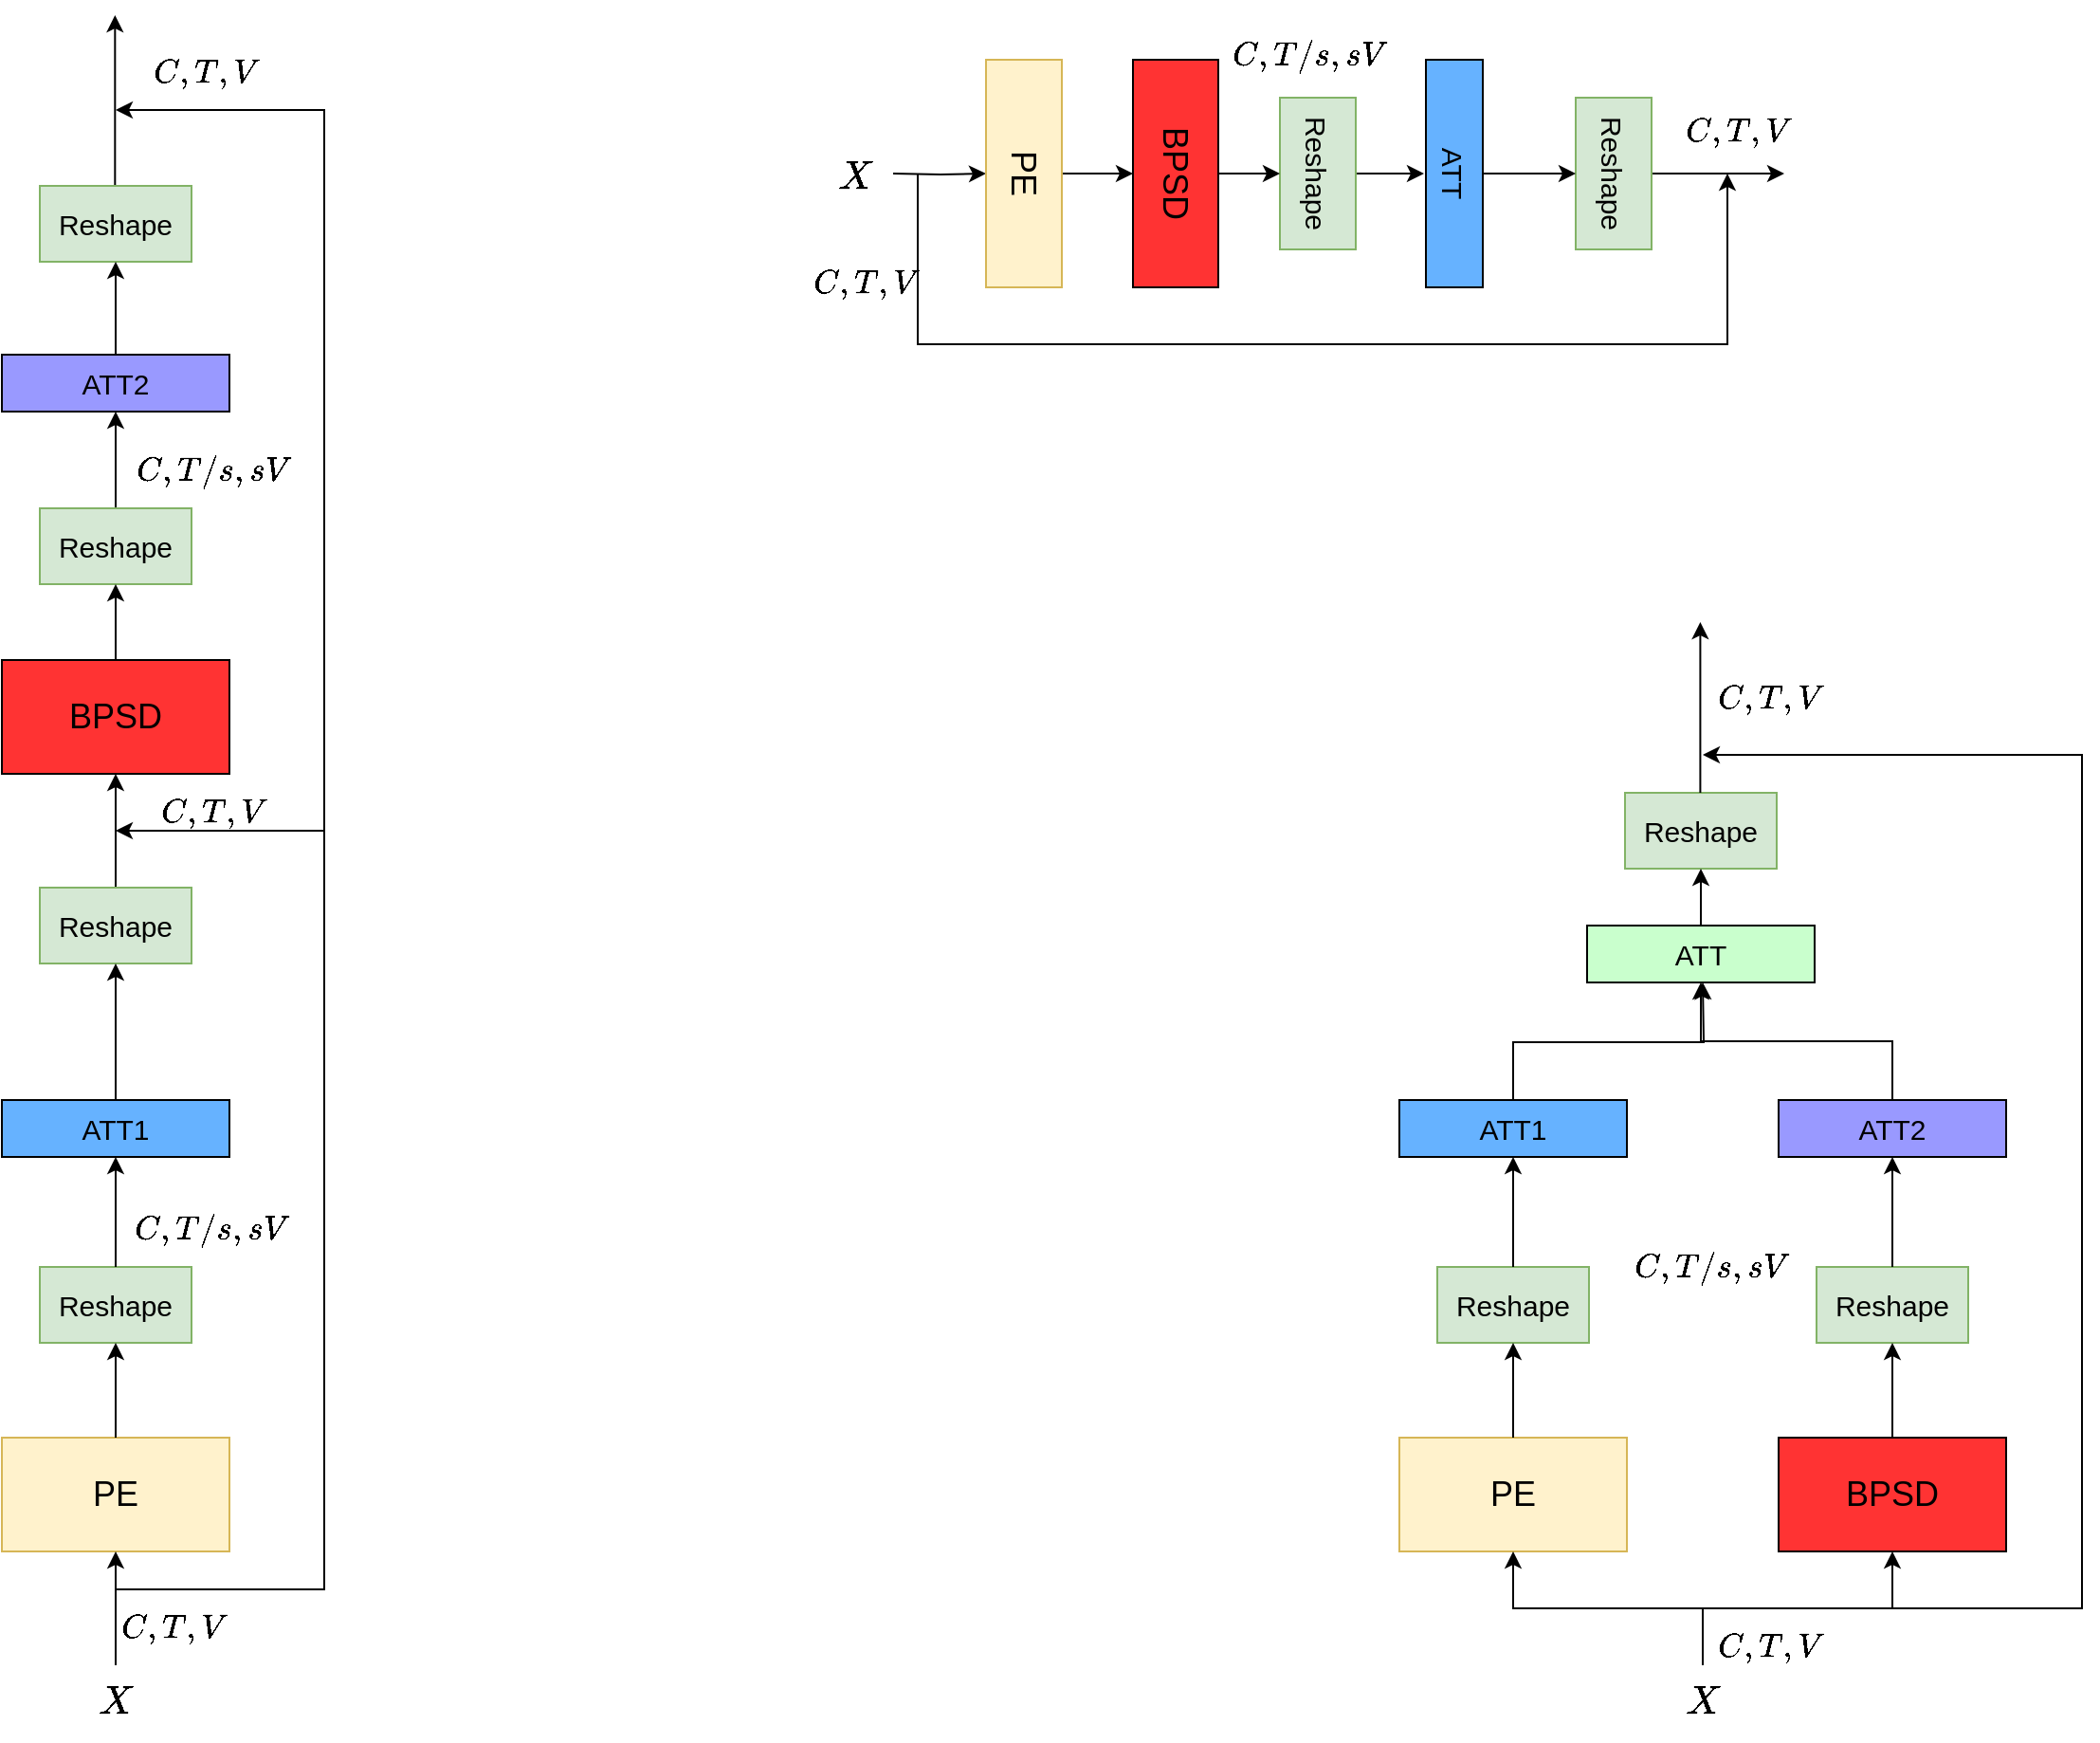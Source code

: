 <mxfile version="20.8.8" type="github">
  <diagram name="第 1 页" id="2OtK2I9S_7ce7mAN8M0d">
    <mxGraphModel dx="1509" dy="1973" grid="1" gridSize="10" guides="1" tooltips="1" connect="1" arrows="1" fold="1" page="1" pageScale="1" pageWidth="827" pageHeight="1169" math="1" shadow="0">
      <root>
        <mxCell id="0" />
        <mxCell id="1" parent="0" />
        <mxCell id="V5P2jXgz8SeRun-mOYAe-91" value="" style="group" vertex="1" connectable="0" parent="1">
          <mxGeometry x="500" y="-469" width="550" height="172.5" as="geometry" />
        </mxCell>
        <mxCell id="V5P2jXgz8SeRun-mOYAe-57" value="" style="edgeStyle=orthogonalEdgeStyle;rounded=0;orthogonalLoop=1;jettySize=auto;html=1;fontSize=18;entryX=0.5;entryY=1;entryDx=0;entryDy=0;" edge="1" parent="V5P2jXgz8SeRun-mOYAe-91" target="V5P2jXgz8SeRun-mOYAe-63">
          <mxGeometry relative="1" as="geometry">
            <mxPoint x="60" y="82.5" as="sourcePoint" />
            <mxPoint x="154" y="82.5" as="targetPoint" />
          </mxGeometry>
        </mxCell>
        <mxCell id="V5P2jXgz8SeRun-mOYAe-55" value="" style="endArrow=classic;html=1;rounded=0;fontSize=18;" edge="1" parent="V5P2jXgz8SeRun-mOYAe-91">
          <mxGeometry width="50" height="50" relative="1" as="geometry">
            <mxPoint x="73" y="82.5" as="sourcePoint" />
            <mxPoint x="500" y="82.5" as="targetPoint" />
            <Array as="points">
              <mxPoint x="73" y="172.5" />
              <mxPoint x="240" y="172.5" />
              <mxPoint x="500" y="172.5" />
            </Array>
          </mxGeometry>
        </mxCell>
        <mxCell id="V5P2jXgz8SeRun-mOYAe-83" style="edgeStyle=orthogonalEdgeStyle;rounded=0;orthogonalLoop=1;jettySize=auto;html=1;fontSize=15;" edge="1" parent="V5P2jXgz8SeRun-mOYAe-91" source="V5P2jXgz8SeRun-mOYAe-60">
          <mxGeometry relative="1" as="geometry">
            <mxPoint x="340" y="82.5" as="targetPoint" />
          </mxGeometry>
        </mxCell>
        <mxCell id="V5P2jXgz8SeRun-mOYAe-60" value="&lt;font style=&quot;font-size: 15px;&quot;&gt;Reshape&lt;/font&gt;" style="rounded=0;whiteSpace=wrap;html=1;rotation=90;fillColor=#d5e8d4;strokeColor=#82b366;" vertex="1" parent="V5P2jXgz8SeRun-mOYAe-91">
          <mxGeometry x="244" y="62.5" width="80" height="40" as="geometry" />
        </mxCell>
        <mxCell id="V5P2jXgz8SeRun-mOYAe-71" style="edgeStyle=orthogonalEdgeStyle;rounded=0;orthogonalLoop=1;jettySize=auto;html=1;fontSize=18;" edge="1" parent="V5P2jXgz8SeRun-mOYAe-91" source="V5P2jXgz8SeRun-mOYAe-61">
          <mxGeometry relative="1" as="geometry">
            <mxPoint x="530" y="82.5" as="targetPoint" />
          </mxGeometry>
        </mxCell>
        <mxCell id="V5P2jXgz8SeRun-mOYAe-61" value="&lt;font style=&quot;font-size: 15px;&quot;&gt;Reshape&lt;/font&gt;" style="rounded=0;whiteSpace=wrap;html=1;rotation=90;fillColor=#d5e8d4;strokeColor=#82b366;" vertex="1" parent="V5P2jXgz8SeRun-mOYAe-91">
          <mxGeometry x="400" y="62.5" width="80" height="40" as="geometry" />
        </mxCell>
        <mxCell id="V5P2jXgz8SeRun-mOYAe-82" style="edgeStyle=orthogonalEdgeStyle;rounded=0;orthogonalLoop=1;jettySize=auto;html=1;entryX=0.5;entryY=1;entryDx=0;entryDy=0;fontSize=15;" edge="1" parent="V5P2jXgz8SeRun-mOYAe-91" source="V5P2jXgz8SeRun-mOYAe-62" target="V5P2jXgz8SeRun-mOYAe-60">
          <mxGeometry relative="1" as="geometry" />
        </mxCell>
        <mxCell id="V5P2jXgz8SeRun-mOYAe-62" value="&lt;font style=&quot;font-size: 18px;&quot;&gt;BPSD&lt;/font&gt;" style="rounded=0;whiteSpace=wrap;html=1;rotation=90;fillColor=#FF3333;" vertex="1" parent="V5P2jXgz8SeRun-mOYAe-91">
          <mxGeometry x="149" y="60" width="120" height="45" as="geometry" />
        </mxCell>
        <mxCell id="V5P2jXgz8SeRun-mOYAe-64" style="edgeStyle=orthogonalEdgeStyle;rounded=0;orthogonalLoop=1;jettySize=auto;html=1;entryX=0.5;entryY=1;entryDx=0;entryDy=0;fontSize=18;" edge="1" parent="V5P2jXgz8SeRun-mOYAe-91" source="V5P2jXgz8SeRun-mOYAe-63" target="V5P2jXgz8SeRun-mOYAe-62">
          <mxGeometry relative="1" as="geometry" />
        </mxCell>
        <mxCell id="V5P2jXgz8SeRun-mOYAe-63" value="&lt;font style=&quot;font-size: 18px;&quot;&gt;PE&lt;/font&gt;" style="rounded=0;whiteSpace=wrap;html=1;rotation=90;fillColor=#fff2cc;strokeColor=#d6b656;" vertex="1" parent="V5P2jXgz8SeRun-mOYAe-91">
          <mxGeometry x="69" y="62.5" width="120" height="40" as="geometry" />
        </mxCell>
        <mxCell id="V5P2jXgz8SeRun-mOYAe-69" style="edgeStyle=orthogonalEdgeStyle;rounded=0;orthogonalLoop=1;jettySize=auto;html=1;entryX=0.5;entryY=1;entryDx=0;entryDy=0;fontSize=18;" edge="1" parent="V5P2jXgz8SeRun-mOYAe-91" source="V5P2jXgz8SeRun-mOYAe-65" target="V5P2jXgz8SeRun-mOYAe-61">
          <mxGeometry relative="1" as="geometry" />
        </mxCell>
        <mxCell id="V5P2jXgz8SeRun-mOYAe-65" value="&lt;font style=&quot;font-size: 15px;&quot;&gt;ATT&lt;/font&gt;" style="rounded=0;whiteSpace=wrap;html=1;rotation=90;fillColor=#66B2FF;" vertex="1" parent="V5P2jXgz8SeRun-mOYAe-91">
          <mxGeometry x="296" y="67.5" width="120" height="30" as="geometry" />
        </mxCell>
        <mxCell id="V5P2jXgz8SeRun-mOYAe-75" value="&lt;span style=&quot;font-size: 15px;&quot;&gt;$$C,T,V$$&lt;/span&gt;" style="text;html=1;align=center;verticalAlign=middle;resizable=0;points=[];autosize=1;strokeColor=none;fillColor=none;fontSize=18;" vertex="1" parent="V5P2jXgz8SeRun-mOYAe-91">
          <mxGeometry y="120" width="90" height="40" as="geometry" />
        </mxCell>
        <mxCell id="V5P2jXgz8SeRun-mOYAe-84" value="&lt;span style=&quot;font-size: 15px;&quot;&gt;$$C,T/s,sV$$&lt;/span&gt;" style="text;html=1;align=center;verticalAlign=middle;resizable=0;points=[];autosize=1;strokeColor=none;fillColor=none;fontSize=18;" vertex="1" parent="V5P2jXgz8SeRun-mOYAe-91">
          <mxGeometry x="224" width="110" height="40" as="geometry" />
        </mxCell>
        <mxCell id="V5P2jXgz8SeRun-mOYAe-86" value="&lt;span style=&quot;font-size: 15px;&quot;&gt;$$C,T,V$$&lt;/span&gt;" style="text;html=1;align=center;verticalAlign=middle;resizable=0;points=[];autosize=1;strokeColor=none;fillColor=none;fontSize=18;" vertex="1" parent="V5P2jXgz8SeRun-mOYAe-91">
          <mxGeometry x="460" y="40" width="90" height="40" as="geometry" />
        </mxCell>
        <mxCell id="V5P2jXgz8SeRun-mOYAe-90" value="&lt;font style=&quot;font-size: 18px;&quot;&gt;$$X$$&lt;/font&gt;" style="text;html=1;align=center;verticalAlign=middle;resizable=0;points=[];autosize=1;strokeColor=none;fillColor=none;fontSize=15;" vertex="1" parent="V5P2jXgz8SeRun-mOYAe-91">
          <mxGeometry y="65" width="80" height="40" as="geometry" />
        </mxCell>
        <mxCell id="V5P2jXgz8SeRun-mOYAe-92" value="" style="group" vertex="1" connectable="0" parent="1">
          <mxGeometry x="827" y="-150" width="360" height="590" as="geometry" />
        </mxCell>
        <mxCell id="V5P2jXgz8SeRun-mOYAe-25" value="&lt;font style=&quot;font-size: 18px;&quot;&gt;PE&lt;/font&gt;" style="rounded=0;whiteSpace=wrap;html=1;fillColor=#fff2cc;strokeColor=#d6b656;" vertex="1" parent="V5P2jXgz8SeRun-mOYAe-92">
          <mxGeometry y="430" width="120" height="60" as="geometry" />
        </mxCell>
        <mxCell id="V5P2jXgz8SeRun-mOYAe-26" value="&lt;font style=&quot;font-size: 18px;&quot;&gt;BPSD&lt;/font&gt;" style="rounded=0;whiteSpace=wrap;html=1;fillColor=#FF3333;" vertex="1" parent="V5P2jXgz8SeRun-mOYAe-92">
          <mxGeometry x="200" y="430" width="120" height="60" as="geometry" />
        </mxCell>
        <mxCell id="V5P2jXgz8SeRun-mOYAe-28" value="" style="endArrow=classic;html=1;rounded=0;fontSize=18;entryX=0.5;entryY=1;entryDx=0;entryDy=0;" edge="1" parent="V5P2jXgz8SeRun-mOYAe-92" target="V5P2jXgz8SeRun-mOYAe-25">
          <mxGeometry width="50" height="50" relative="1" as="geometry">
            <mxPoint x="160" y="550" as="sourcePoint" />
            <mxPoint x="20" y="520" as="targetPoint" />
            <Array as="points">
              <mxPoint x="160" y="520" />
              <mxPoint x="60" y="520" />
            </Array>
          </mxGeometry>
        </mxCell>
        <mxCell id="V5P2jXgz8SeRun-mOYAe-29" value="" style="endArrow=classic;html=1;rounded=0;fontSize=18;entryX=0.5;entryY=1;entryDx=0;entryDy=0;" edge="1" parent="V5P2jXgz8SeRun-mOYAe-92" target="V5P2jXgz8SeRun-mOYAe-26">
          <mxGeometry width="50" height="50" relative="1" as="geometry">
            <mxPoint x="170" y="520" as="sourcePoint" />
            <mxPoint x="70" y="500.0" as="targetPoint" />
            <Array as="points">
              <mxPoint x="160" y="520" />
              <mxPoint x="170" y="520" />
              <mxPoint x="260" y="520" />
            </Array>
          </mxGeometry>
        </mxCell>
        <mxCell id="V5P2jXgz8SeRun-mOYAe-30" value="&lt;font style=&quot;font-size: 15px;&quot;&gt;Reshape&lt;/font&gt;" style="rounded=0;whiteSpace=wrap;html=1;fillColor=#d5e8d4;strokeColor=#82b366;" vertex="1" parent="V5P2jXgz8SeRun-mOYAe-92">
          <mxGeometry x="20" y="340" width="80" height="40" as="geometry" />
        </mxCell>
        <mxCell id="V5P2jXgz8SeRun-mOYAe-32" value="" style="edgeStyle=orthogonalEdgeStyle;rounded=0;orthogonalLoop=1;jettySize=auto;html=1;fontSize=18;" edge="1" parent="V5P2jXgz8SeRun-mOYAe-92" source="V5P2jXgz8SeRun-mOYAe-25" target="V5P2jXgz8SeRun-mOYAe-30">
          <mxGeometry relative="1" as="geometry" />
        </mxCell>
        <mxCell id="V5P2jXgz8SeRun-mOYAe-31" value="&lt;font style=&quot;font-size: 15px;&quot;&gt;Reshape&lt;/font&gt;" style="rounded=0;whiteSpace=wrap;html=1;fillColor=#d5e8d4;strokeColor=#82b366;" vertex="1" parent="V5P2jXgz8SeRun-mOYAe-92">
          <mxGeometry x="220" y="340" width="80" height="40" as="geometry" />
        </mxCell>
        <mxCell id="V5P2jXgz8SeRun-mOYAe-33" value="" style="edgeStyle=orthogonalEdgeStyle;rounded=0;orthogonalLoop=1;jettySize=auto;html=1;fontSize=18;" edge="1" parent="V5P2jXgz8SeRun-mOYAe-92" source="V5P2jXgz8SeRun-mOYAe-26" target="V5P2jXgz8SeRun-mOYAe-31">
          <mxGeometry relative="1" as="geometry" />
        </mxCell>
        <mxCell id="V5P2jXgz8SeRun-mOYAe-40" style="edgeStyle=orthogonalEdgeStyle;rounded=0;orthogonalLoop=1;jettySize=auto;html=1;fontSize=18;exitX=0.5;exitY=0;exitDx=0;exitDy=0;" edge="1" parent="V5P2jXgz8SeRun-mOYAe-92" source="V5P2jXgz8SeRun-mOYAe-34">
          <mxGeometry relative="1" as="geometry">
            <mxPoint x="160" y="190" as="targetPoint" />
          </mxGeometry>
        </mxCell>
        <mxCell id="V5P2jXgz8SeRun-mOYAe-34" value="&lt;font style=&quot;font-size: 15px;&quot;&gt;ATT1&lt;/font&gt;" style="rounded=0;whiteSpace=wrap;html=1;fillColor=#66B2FF;" vertex="1" parent="V5P2jXgz8SeRun-mOYAe-92">
          <mxGeometry y="252" width="120" height="30" as="geometry" />
        </mxCell>
        <mxCell id="V5P2jXgz8SeRun-mOYAe-35" value="" style="edgeStyle=orthogonalEdgeStyle;rounded=0;orthogonalLoop=1;jettySize=auto;html=1;fontSize=18;" edge="1" parent="V5P2jXgz8SeRun-mOYAe-92" source="V5P2jXgz8SeRun-mOYAe-30" target="V5P2jXgz8SeRun-mOYAe-34">
          <mxGeometry relative="1" as="geometry" />
        </mxCell>
        <mxCell id="V5P2jXgz8SeRun-mOYAe-36" value="&lt;font style=&quot;font-size: 15px;&quot;&gt;ATT2&lt;/font&gt;" style="rounded=0;whiteSpace=wrap;html=1;fillColor=#9999FF;" vertex="1" parent="V5P2jXgz8SeRun-mOYAe-92">
          <mxGeometry x="200" y="252" width="120" height="30" as="geometry" />
        </mxCell>
        <mxCell id="V5P2jXgz8SeRun-mOYAe-37" value="" style="edgeStyle=orthogonalEdgeStyle;rounded=0;orthogonalLoop=1;jettySize=auto;html=1;fontSize=18;" edge="1" parent="V5P2jXgz8SeRun-mOYAe-92" source="V5P2jXgz8SeRun-mOYAe-31" target="V5P2jXgz8SeRun-mOYAe-36">
          <mxGeometry relative="1" as="geometry" />
        </mxCell>
        <mxCell id="V5P2jXgz8SeRun-mOYAe-38" value="&lt;font style=&quot;font-size: 15px;&quot;&gt;ATT&lt;/font&gt;" style="rounded=0;whiteSpace=wrap;html=1;fillColor=#C9FFCD;" vertex="1" parent="V5P2jXgz8SeRun-mOYAe-92">
          <mxGeometry x="99" y="160" width="120" height="30" as="geometry" />
        </mxCell>
        <mxCell id="V5P2jXgz8SeRun-mOYAe-39" style="edgeStyle=orthogonalEdgeStyle;rounded=0;orthogonalLoop=1;jettySize=auto;html=1;entryX=0.5;entryY=1;entryDx=0;entryDy=0;fontSize=18;" edge="1" parent="V5P2jXgz8SeRun-mOYAe-92" source="V5P2jXgz8SeRun-mOYAe-36" target="V5P2jXgz8SeRun-mOYAe-38">
          <mxGeometry relative="1" as="geometry" />
        </mxCell>
        <mxCell id="V5P2jXgz8SeRun-mOYAe-41" value="&lt;font style=&quot;font-size: 15px;&quot;&gt;Reshape&lt;/font&gt;" style="rounded=0;whiteSpace=wrap;html=1;fillColor=#d5e8d4;strokeColor=#82b366;" vertex="1" parent="V5P2jXgz8SeRun-mOYAe-92">
          <mxGeometry x="119" y="90" width="80" height="40" as="geometry" />
        </mxCell>
        <mxCell id="V5P2jXgz8SeRun-mOYAe-42" value="" style="edgeStyle=orthogonalEdgeStyle;rounded=0;orthogonalLoop=1;jettySize=auto;html=1;fontSize=18;" edge="1" parent="V5P2jXgz8SeRun-mOYAe-92" source="V5P2jXgz8SeRun-mOYAe-38" target="V5P2jXgz8SeRun-mOYAe-41">
          <mxGeometry relative="1" as="geometry" />
        </mxCell>
        <mxCell id="V5P2jXgz8SeRun-mOYAe-44" value="" style="endArrow=classic;html=1;rounded=0;fontSize=18;" edge="1" parent="V5P2jXgz8SeRun-mOYAe-92">
          <mxGeometry width="50" height="50" relative="1" as="geometry">
            <mxPoint x="158.7" y="90" as="sourcePoint" />
            <mxPoint x="158.7" as="targetPoint" />
          </mxGeometry>
        </mxCell>
        <mxCell id="V5P2jXgz8SeRun-mOYAe-45" value="" style="endArrow=classic;html=1;rounded=0;fontSize=18;" edge="1" parent="V5P2jXgz8SeRun-mOYAe-92">
          <mxGeometry width="50" height="50" relative="1" as="geometry">
            <mxPoint x="250" y="520" as="sourcePoint" />
            <mxPoint x="160" y="70" as="targetPoint" />
            <Array as="points">
              <mxPoint x="360" y="520" />
              <mxPoint x="360" y="300" />
              <mxPoint x="360" y="70" />
            </Array>
          </mxGeometry>
        </mxCell>
        <mxCell id="V5P2jXgz8SeRun-mOYAe-74" value="&lt;span style=&quot;font-size: 15px;&quot;&gt;$$C,T,V$$&lt;/span&gt;" style="text;html=1;align=center;verticalAlign=middle;resizable=0;points=[];autosize=1;strokeColor=none;fillColor=none;fontSize=18;" vertex="1" parent="V5P2jXgz8SeRun-mOYAe-92">
          <mxGeometry x="150" y="520" width="90" height="40" as="geometry" />
        </mxCell>
        <mxCell id="V5P2jXgz8SeRun-mOYAe-87" value="&lt;span style=&quot;font-size: 15px;&quot;&gt;$$C,T/s,sV$$&lt;/span&gt;" style="text;html=1;align=center;verticalAlign=middle;resizable=0;points=[];autosize=1;strokeColor=none;fillColor=none;fontSize=18;" vertex="1" parent="V5P2jXgz8SeRun-mOYAe-92">
          <mxGeometry x="109" y="320" width="110" height="40" as="geometry" />
        </mxCell>
        <mxCell id="V5P2jXgz8SeRun-mOYAe-88" value="&lt;span style=&quot;font-size: 15px;&quot;&gt;$$C,T,V$$&lt;/span&gt;" style="text;html=1;align=center;verticalAlign=middle;resizable=0;points=[];autosize=1;strokeColor=none;fillColor=none;fontSize=18;" vertex="1" parent="V5P2jXgz8SeRun-mOYAe-92">
          <mxGeometry x="150" y="20" width="90" height="40" as="geometry" />
        </mxCell>
        <mxCell id="V5P2jXgz8SeRun-mOYAe-89" value="&lt;font style=&quot;font-size: 18px;&quot;&gt;$$X$$&lt;/font&gt;" style="text;html=1;align=center;verticalAlign=middle;resizable=0;points=[];autosize=1;strokeColor=none;fillColor=none;fontSize=15;" vertex="1" parent="V5P2jXgz8SeRun-mOYAe-92">
          <mxGeometry x="120" y="550" width="80" height="40" as="geometry" />
        </mxCell>
        <mxCell id="V5P2jXgz8SeRun-mOYAe-93" value="" style="group" vertex="1" connectable="0" parent="1">
          <mxGeometry x="90" y="-470" width="171" height="910" as="geometry" />
        </mxCell>
        <mxCell id="V5P2jXgz8SeRun-mOYAe-1" value="&lt;font style=&quot;font-size: 18px;&quot;&gt;PE&lt;/font&gt;" style="rounded=0;whiteSpace=wrap;html=1;fillColor=#fff2cc;strokeColor=#d6b656;" vertex="1" parent="V5P2jXgz8SeRun-mOYAe-93">
          <mxGeometry y="750" width="120" height="60" as="geometry" />
        </mxCell>
        <mxCell id="V5P2jXgz8SeRun-mOYAe-3" style="edgeStyle=orthogonalEdgeStyle;rounded=0;orthogonalLoop=1;jettySize=auto;html=1;entryX=0.5;entryY=1;entryDx=0;entryDy=0;fontSize=18;" edge="1" parent="V5P2jXgz8SeRun-mOYAe-93" source="V5P2jXgz8SeRun-mOYAe-2" target="V5P2jXgz8SeRun-mOYAe-1">
          <mxGeometry relative="1" as="geometry" />
        </mxCell>
        <mxCell id="V5P2jXgz8SeRun-mOYAe-2" value="&lt;font style=&quot;font-size: 18px;&quot;&gt;$$X$$&lt;/font&gt;" style="text;html=1;align=center;verticalAlign=middle;resizable=0;points=[];autosize=1;strokeColor=none;fillColor=none;fontSize=15;" vertex="1" parent="V5P2jXgz8SeRun-mOYAe-93">
          <mxGeometry x="20" y="870" width="80" height="40" as="geometry" />
        </mxCell>
        <mxCell id="V5P2jXgz8SeRun-mOYAe-4" value="&lt;font style=&quot;font-size: 15px;&quot;&gt;Reshape&lt;/font&gt;" style="rounded=0;whiteSpace=wrap;html=1;fillColor=#d5e8d4;strokeColor=#82b366;" vertex="1" parent="V5P2jXgz8SeRun-mOYAe-93">
          <mxGeometry x="20" y="660" width="80" height="40" as="geometry" />
        </mxCell>
        <mxCell id="V5P2jXgz8SeRun-mOYAe-5" style="edgeStyle=orthogonalEdgeStyle;rounded=0;orthogonalLoop=1;jettySize=auto;html=1;entryX=0.5;entryY=1;entryDx=0;entryDy=0;fontSize=18;" edge="1" parent="V5P2jXgz8SeRun-mOYAe-93" source="V5P2jXgz8SeRun-mOYAe-1" target="V5P2jXgz8SeRun-mOYAe-4">
          <mxGeometry relative="1" as="geometry" />
        </mxCell>
        <mxCell id="V5P2jXgz8SeRun-mOYAe-6" value="&lt;font style=&quot;font-size: 15px;&quot;&gt;ATT1&lt;/font&gt;" style="rounded=0;whiteSpace=wrap;html=1;fillColor=#66B2FF;" vertex="1" parent="V5P2jXgz8SeRun-mOYAe-93">
          <mxGeometry y="572" width="120" height="30" as="geometry" />
        </mxCell>
        <mxCell id="V5P2jXgz8SeRun-mOYAe-7" style="edgeStyle=orthogonalEdgeStyle;rounded=0;orthogonalLoop=1;jettySize=auto;html=1;exitX=0.5;exitY=0;exitDx=0;exitDy=0;fontSize=18;" edge="1" parent="V5P2jXgz8SeRun-mOYAe-93" source="V5P2jXgz8SeRun-mOYAe-4" target="V5P2jXgz8SeRun-mOYAe-6">
          <mxGeometry relative="1" as="geometry" />
        </mxCell>
        <mxCell id="V5P2jXgz8SeRun-mOYAe-8" value="&lt;font style=&quot;font-size: 18px;&quot;&gt;BPSD&lt;/font&gt;" style="rounded=0;whiteSpace=wrap;html=1;fillColor=#FF3333;" vertex="1" parent="V5P2jXgz8SeRun-mOYAe-93">
          <mxGeometry y="340" width="120" height="60" as="geometry" />
        </mxCell>
        <mxCell id="V5P2jXgz8SeRun-mOYAe-12" style="edgeStyle=orthogonalEdgeStyle;rounded=0;orthogonalLoop=1;jettySize=auto;html=1;entryX=0.5;entryY=1;entryDx=0;entryDy=0;fontSize=18;" edge="1" parent="V5P2jXgz8SeRun-mOYAe-93" source="V5P2jXgz8SeRun-mOYAe-10" target="V5P2jXgz8SeRun-mOYAe-8">
          <mxGeometry relative="1" as="geometry" />
        </mxCell>
        <mxCell id="V5P2jXgz8SeRun-mOYAe-10" value="&lt;font style=&quot;font-size: 15px;&quot;&gt;Reshape&lt;/font&gt;" style="rounded=0;whiteSpace=wrap;html=1;fillColor=#d5e8d4;strokeColor=#82b366;" vertex="1" parent="V5P2jXgz8SeRun-mOYAe-93">
          <mxGeometry x="20" y="460" width="80" height="40" as="geometry" />
        </mxCell>
        <mxCell id="V5P2jXgz8SeRun-mOYAe-11" style="edgeStyle=orthogonalEdgeStyle;rounded=0;orthogonalLoop=1;jettySize=auto;html=1;entryX=0.5;entryY=1;entryDx=0;entryDy=0;fontSize=18;" edge="1" parent="V5P2jXgz8SeRun-mOYAe-93" source="V5P2jXgz8SeRun-mOYAe-6" target="V5P2jXgz8SeRun-mOYAe-10">
          <mxGeometry relative="1" as="geometry" />
        </mxCell>
        <mxCell id="V5P2jXgz8SeRun-mOYAe-13" value="&lt;font style=&quot;font-size: 15px;&quot;&gt;ATT2&lt;/font&gt;" style="rounded=0;whiteSpace=wrap;html=1;fillColor=#9999FF;" vertex="1" parent="V5P2jXgz8SeRun-mOYAe-93">
          <mxGeometry y="179" width="120" height="30" as="geometry" />
        </mxCell>
        <mxCell id="V5P2jXgz8SeRun-mOYAe-15" value="" style="endArrow=classic;html=1;rounded=0;fontSize=18;" edge="1" parent="V5P2jXgz8SeRun-mOYAe-93">
          <mxGeometry width="50" height="50" relative="1" as="geometry">
            <mxPoint x="60" y="830" as="sourcePoint" />
            <mxPoint x="60" y="50" as="targetPoint" />
            <Array as="points">
              <mxPoint x="170" y="830" />
              <mxPoint x="170" y="50" />
            </Array>
          </mxGeometry>
        </mxCell>
        <mxCell id="V5P2jXgz8SeRun-mOYAe-16" value="" style="endArrow=classic;html=1;rounded=0;fontSize=18;" edge="1" parent="V5P2jXgz8SeRun-mOYAe-93">
          <mxGeometry width="50" height="50" relative="1" as="geometry">
            <mxPoint x="59.66" y="90" as="sourcePoint" />
            <mxPoint x="59.66" as="targetPoint" />
          </mxGeometry>
        </mxCell>
        <mxCell id="V5P2jXgz8SeRun-mOYAe-17" value="" style="endArrow=classic;html=1;rounded=0;fontSize=18;" edge="1" parent="V5P2jXgz8SeRun-mOYAe-93">
          <mxGeometry width="50" height="50" relative="1" as="geometry">
            <mxPoint x="170" y="430" as="sourcePoint" />
            <mxPoint x="60" y="430" as="targetPoint" />
          </mxGeometry>
        </mxCell>
        <mxCell id="V5P2jXgz8SeRun-mOYAe-22" value="" style="edgeStyle=orthogonalEdgeStyle;rounded=0;orthogonalLoop=1;jettySize=auto;html=1;fontSize=18;" edge="1" parent="V5P2jXgz8SeRun-mOYAe-93" source="V5P2jXgz8SeRun-mOYAe-18" target="V5P2jXgz8SeRun-mOYAe-13">
          <mxGeometry relative="1" as="geometry" />
        </mxCell>
        <mxCell id="V5P2jXgz8SeRun-mOYAe-18" value="&lt;font style=&quot;font-size: 15px;&quot;&gt;Reshape&lt;/font&gt;" style="rounded=0;whiteSpace=wrap;html=1;fillColor=#d5e8d4;strokeColor=#82b366;" vertex="1" parent="V5P2jXgz8SeRun-mOYAe-93">
          <mxGeometry x="20" y="260" width="80" height="40" as="geometry" />
        </mxCell>
        <mxCell id="V5P2jXgz8SeRun-mOYAe-20" style="edgeStyle=orthogonalEdgeStyle;rounded=0;orthogonalLoop=1;jettySize=auto;html=1;entryX=0.5;entryY=1;entryDx=0;entryDy=0;fontSize=18;" edge="1" parent="V5P2jXgz8SeRun-mOYAe-93" source="V5P2jXgz8SeRun-mOYAe-8" target="V5P2jXgz8SeRun-mOYAe-18">
          <mxGeometry relative="1" as="geometry" />
        </mxCell>
        <mxCell id="V5P2jXgz8SeRun-mOYAe-23" value="&lt;font style=&quot;font-size: 15px;&quot;&gt;Reshape&lt;/font&gt;" style="rounded=0;whiteSpace=wrap;html=1;fillColor=#d5e8d4;strokeColor=#82b366;" vertex="1" parent="V5P2jXgz8SeRun-mOYAe-93">
          <mxGeometry x="20" y="90" width="80" height="40" as="geometry" />
        </mxCell>
        <mxCell id="V5P2jXgz8SeRun-mOYAe-24" value="" style="edgeStyle=orthogonalEdgeStyle;rounded=0;orthogonalLoop=1;jettySize=auto;html=1;fontSize=18;" edge="1" parent="V5P2jXgz8SeRun-mOYAe-93" source="V5P2jXgz8SeRun-mOYAe-13" target="V5P2jXgz8SeRun-mOYAe-23">
          <mxGeometry relative="1" as="geometry" />
        </mxCell>
        <mxCell id="V5P2jXgz8SeRun-mOYAe-72" value="&lt;span style=&quot;font-size: 15px;&quot;&gt;$$C,T,V$$&lt;/span&gt;" style="text;html=1;align=center;verticalAlign=middle;resizable=0;points=[];autosize=1;strokeColor=none;fillColor=none;fontSize=18;" vertex="1" parent="V5P2jXgz8SeRun-mOYAe-93">
          <mxGeometry x="45" y="830" width="90" height="40" as="geometry" />
        </mxCell>
        <mxCell id="V5P2jXgz8SeRun-mOYAe-73" value="&lt;span style=&quot;font-size: 15px;&quot;&gt;$$C,T/s,sV$$&lt;/span&gt;" style="text;html=1;align=center;verticalAlign=middle;resizable=0;points=[];autosize=1;strokeColor=none;fillColor=none;fontSize=18;" vertex="1" parent="V5P2jXgz8SeRun-mOYAe-93">
          <mxGeometry x="55" y="620" width="110" height="40" as="geometry" />
        </mxCell>
        <mxCell id="V5P2jXgz8SeRun-mOYAe-77" value="&lt;span style=&quot;font-size: 15px;&quot;&gt;$$C,T,V$$&lt;/span&gt;" style="text;html=1;align=center;verticalAlign=middle;resizable=0;points=[];autosize=1;strokeColor=none;fillColor=none;fontSize=18;" vertex="1" parent="V5P2jXgz8SeRun-mOYAe-93">
          <mxGeometry x="66" y="400" width="90" height="40" as="geometry" />
        </mxCell>
        <mxCell id="V5P2jXgz8SeRun-mOYAe-79" value="&lt;span style=&quot;font-size: 15px;&quot;&gt;$$C,T/s,sV$$&lt;/span&gt;" style="text;html=1;align=center;verticalAlign=middle;resizable=0;points=[];autosize=1;strokeColor=none;fillColor=none;fontSize=18;" vertex="1" parent="V5P2jXgz8SeRun-mOYAe-93">
          <mxGeometry x="56" y="220" width="110" height="40" as="geometry" />
        </mxCell>
        <mxCell id="V5P2jXgz8SeRun-mOYAe-80" value="&lt;span style=&quot;font-size: 15px;&quot;&gt;$$C,T,V$$&lt;/span&gt;" style="text;html=1;align=center;verticalAlign=middle;resizable=0;points=[];autosize=1;strokeColor=none;fillColor=none;fontSize=18;" vertex="1" parent="V5P2jXgz8SeRun-mOYAe-93">
          <mxGeometry x="62" y="10" width="90" height="40" as="geometry" />
        </mxCell>
      </root>
    </mxGraphModel>
  </diagram>
</mxfile>
